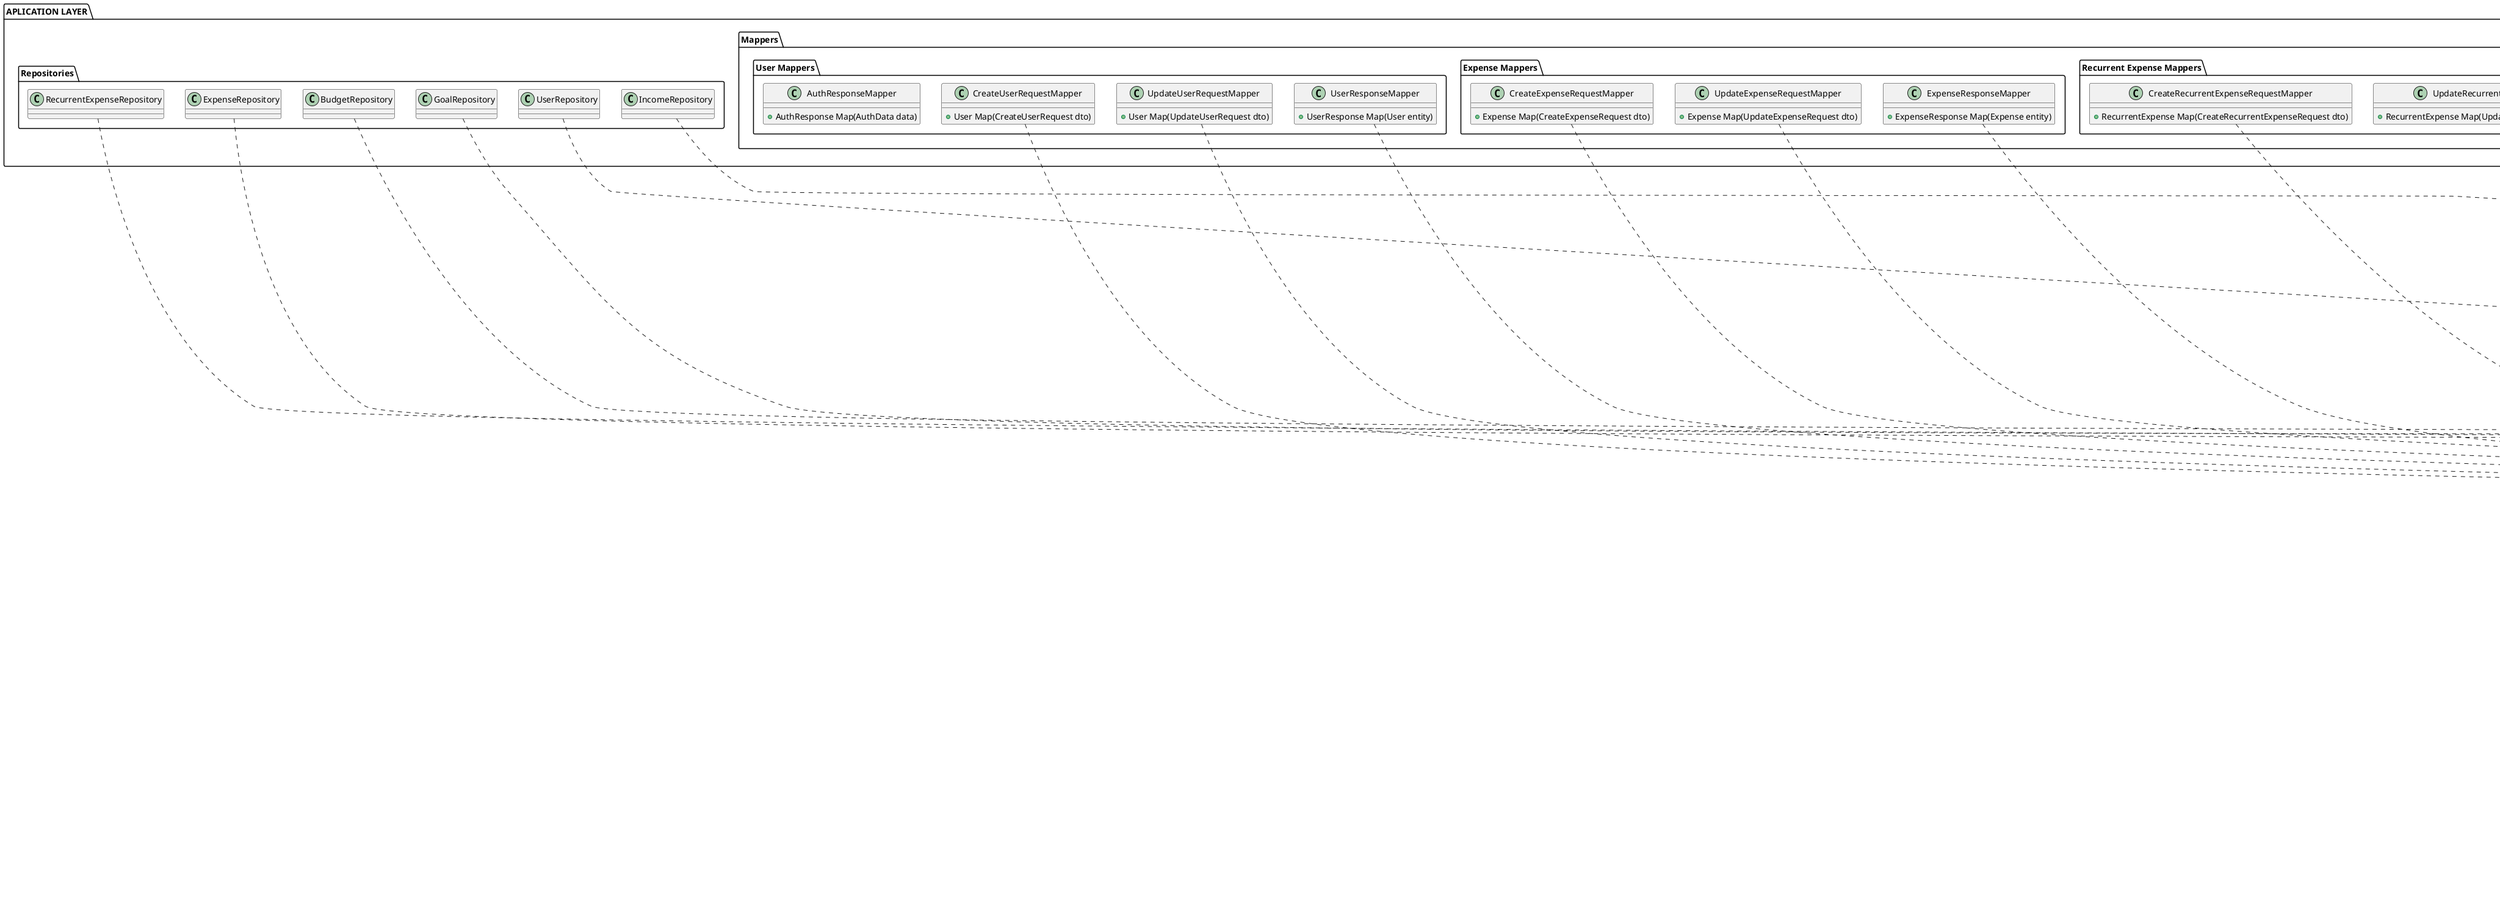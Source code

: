 @startuml ExpenseTracker - Group5

package "DOMAIN LAYER" {

    package "Entities" {
        interface EntityBase {
            +Guid Id
        }

        class User implements EntityBase {
            +string Name
            +string Email
            +string PasswordHash
            +DateTime CreatedAt
        }

        class Expense implements EntityBase {
            +Guid UserId
            +string Currency
            +decimal Amount
            +string Description
            +string Category
            +DateTime Date
            +DateTime CreatedAt
        }

        class RecurrentExpense extends Expense {
            +DateTime LastCalculation
        }

        class Income implements EntityBase {
            +Guid UserId
            +string Currency
            +decimal Amount
            +string Source
            +DateTime Date
            +DateTime CreatedAt
        }

        class Budget implements EntityBase {
            +Guid UserId
            +DateTime Month
            +string Currency
            +decimal Amount
            +decimal CurrentAmount
        }

        class Goal implements EntityBase {
            +Guid UserId
            +string Currency
            +decimal GoalAmount
            +DateTime Deadline
            +decimal CurrentAmount
            +DateTime CreatedAt
        }

    }

    package "DTOs" {

        package "User DTOs" {
            class CreateUserRequest {
                +string Name
                +string Email
                +string Password
            }

            class AuthResponse {
                +string Token
                +DateTime ExpiresAt
            }

            class UpdateUserRequest {
                +string Name
                +string Email
                +string Password
            }

            class UserResponse {
                +Guid Id
                +string Name
                +string Email
                +DateTime CreatedAt
            }
        }

        package "Expense DTOs" {
            class CreateExpenseRequest {
                +string Currency
                +decimal Amount
                +string Description
                +string Category
                +DateTime Date
            }

            class ExpenseResponse {
                +Guid Id
                +Guid UserId
                +string Currency
                +decimal Amount
                +string Description
                +string Category
                +DateTime Date
                +DateTime CreatedAt
            }

            class UpdateExpenseRequest {
                +string Currency
                +decimal Amount
                +string Description
                +string Category
                +DateTime Date
            }
        }

        package "Recurrent Expense DTOs" {
            class CreateRecurrentExpenseRequest {
                +string Currency
                +decimal Amount
                +string Description
                +string Category
                +DateTime Date
            }

            class UpdateRecurrentExpenseRequest {
                +string Currency
                +decimal Amount
                +string Description
                +string Category
                +DateTime Date
            }

            class RecurrentExpenseResponse {
                +Guid Id
                +Guid UserId
                +string Currency
                +decimal Amount
                +string Description
                +string Category
                +DateTime Date
                +DateTime CreatedAt
            }
        }

        package "Income DTOs" {
            class CreateIncomeRequest {
                +string Currency
                +decimal Amount
                +string Source
                +DateTime Date
            }

            class IncomeResponse {
                +Guid Id
                +Guid UserId
                +string Currency
                +decimal Amount
                +string Source
                +DateTime Date
                +DateTime CreatedAt
            }

            class UpdateIncomeRequest {
                +string Currency
                +decimal Amount
                +string Source
                +DateTime Date
            }
        }

        package "Budget DTOs" {
            class CreateBudgetRequest {
                +string Currency
                +decimal Amount
            }

            class UpdateBudgetRequest {
                +string Currency
                +decimal Amount
            }

            class BudgetResponse {
                +Guid Id
                +Guid UserId
                +string Currency
                +decimal Amount
                +decimal CurrentAmount
                +DateTime Month
            }
        }

        package "Goal DTOs" {
            class CreateGoalRequest {
                +decimal GoalAmount
                +DateTime Deadline
                +string Currency
            }

            class UpdateGoalRequest {
                +decimal GoalAmount
                +DateTime Deadline
                +string Currency
            }

            class GoalResponse {
                +Guid Id
                +Guid UserId
                +string Currency
                +decimal GoalAmount
                +decimal CurrentAmount
                +DateTime Deadline
                +DateTime CreatedAt
            }
        }

        package "Report DTOs" {
            class MonthlySummary {
                +decimal TotalIncome
                +decimal TotalExpenses
                +decimal RemainingBudget
                +string HighestSpendingCategory
                +string Currency
            }

            class ExpenseInsightsResponse {
                +decimal TotalExpenses
                +string HighestSpendingCategory
                +DateTime MostExpensiveMonth
                +string Currency
            }
        }
    }

    package "Repositories" {
        interface IRepository<T implements EntityBase> {
            +bool Save(T item)
            +bool Update(T item)
            +bool Delete(T item)
            +T GetById(Guid itemId)
            +List<T> GetAll()
        }

        interface IUserRepository extends IRepository<User> {
            +User GetByEmail(string email)
        }

        interface IExpenseRepository extends IRepository<Expense> {
            +List<Expense> GetUserExpenseByDateRange(Guid userId, DateTime startDate, DateTime endDate)
            +List<Expense> GetUserExpenseByCategory(Guid userId, string category)
        }

        interface IRecurrentExpenseRepository extends IRepository<RecurrentExpense> {
            +List<RecurrentExpense> GetUserRecurrentExpensesByMonth(Guid userId, DateTime month)
        }

        interface IIncomeRepository extends IRepository<Income> {
            +List<Income> GetUserIncomeBySource(Guid userId, string source)
        }

        interface IBudgetRepository extends IRepository<Budget> {
            +Budget GetUserBudgetByMonth(Guid userId, DateTime month)
        }

        interface IGoalRepository extends IRepository<Goal> {
            +List<Goal> GetActiveUserGoals(Guid userId)
        }
    }

    package "Utils" {
        class IEncryptor {
            + Encrypt(string text)
            + Decrypt(string text)
        }

        interface ITokenHandler {
            +string GenerateToken(User user)
        }

        interface IUserNotifier {
            +void NotifyUser(User user, string message)
        }
    }

    package "Mappers" {
        interface IMapper<TSource, TDestination> {
            +TDestination Map(TSource source)
        }
    }

    package "Services" {
        interface IAuthenticationService {
            +void Register(string name, string email, string password)
            +string Login(string email, string password)
        }

        interface IUserManagementService {
            +void ResetPassword(string email, string newPassword)
            +void EditProfile(Guid userId, string newName, string newEmail, string newPassword)
        }

        interface IExpenseService {
            +void AddUserExpense(Expense expense)
            +void UpdateUserExpense(Expense expense)
            +void DeleteUserExpense(Guid userId, Guid expenseId)
            +Expense GetUserExpenseById(Guid userId, Guid expenseId)
            +List<Expense> GetUserExpensesByCategory(Guid userId, string category)
            +List<Expense> GetUserExpensesByDateRange(Guid userId, DateTime start, DateTime end)
        }

        interface IRecurrentExpenseService {
            +void AddUserRecurrentExpense(RecurrentExpense expense)
            +void UpdateUserRecurrentExpense(RecurrentExpense expense)
            +void DeleteUserRecurrentExpense(Guid userId, Guid expenseId)
            +void CalculateUserRecurrentExpenseMonthly(Guid userId)
        }

        interface IIncomeService {
            +void AddUserIncome(Income income)
            +void UpdateUserIncome(Income income)
            +void DeleteUserIncome(Guid userId, Guid incomeId)
            +Income GetUserIncomeById(Guid userId, Guid incomeId)
            +List<Income> GetUserIncomesBySource(Guid userId, string source)
        }

        interface IBudgetService {
            +void AddUserBudget(Budget budget)
            +void UpdateUserBudget(Budget budget)
            +void DeleteCurrentUserBudget(Guid userId, Guid budgetId)
            +Budget GetCurrentUserBudget(Guid userId)
            +Budget GetUserBudgetByMonth(Guid userId, DateTime month)
        }

        interface IGoalService {
            +void AddUserGoal(Goal goal)
            +void UpdateUserGoal(Goal goal)
            +void DeleteUserGoal(Guid userId, Guid goalId)
            +void GetActiveUserGoals(Guid userId)
        }

        interface IReportService {
            +MonthlySummaryResponse GetUserMonthlySummary(Guid userId)
            +ExpenseInsightsResponse GetUserExpenseInsightsResponse(Guid userId)
        }
    }

}

package "APLICATION LAYER" {
    package "Repositories" {
        class UserRepository {
        }

        class ExpenseRepository {
        }

        class RecurrentExpenseRepository {
        }

        class IncomeRepository {
        }

        class BudgetRepository {
        }

        class GoalRepository {
        }

        UserRepository ..|> IUserRepository
        ExpenseRepository ..|> IExpenseRepository
        RecurrentExpenseRepository ..|> IRecurrentExpenseRepository
        IncomeRepository ..|> IIncomeRepository
        BudgetRepository ..|> IBudgetRepository
        GoalRepository ..|> IGoalRepository
    }

    package "Utils" {
        class Encryptor {
        }

        class TokenHandler {
        }

        class EmailNotificator {
            +void NotifyUser(User user, string message)
        }

        EmailNotificator ..|> IUserNotifier
        TokenHandler ..|> ITokenHandler
        Encryptor ..|> IEncryptor
    }

    package "Mappers" {

        package "User Mappers" {
            class CreateUserRequestMapper {
                +User Map(CreateUserRequest dto)
            }

            class UpdateUserRequestMapper {
                +User Map(UpdateUserRequest dto)
            }

            class UserResponseMapper {
                +UserResponse Map(User entity)
            }

            class AuthResponseMapper {
                +AuthResponse Map(AuthData data)
            }
        }

        CreateUserRequestMapper ..|> IMapper
        UserResponseMapper ..|> IMapper
        UpdateUserRequestMapper ..|> IMapper
        AuthResponse ..|> IMapper

        package "Expense Mappers" {
            class CreateExpenseRequestMapper {
                +Expense Map(CreateExpenseRequest dto)
            }

            class UpdateExpenseRequestMapper {
                +Expense Map(UpdateExpenseRequest dto)
            }

            class ExpenseResponseMapper {
                +ExpenseResponse Map(Expense entity)
            }

            CreateExpenseRequestMapper ..|> IMapper
            UpdateExpenseRequestMapper ..|> IMapper
            ExpenseResponseMapper ..|> IMapper
        }

        package "Recurrent Expense Mappers" {
            class CreateRecurrentExpenseRequestMapper {
                +RecurrentExpense Map(CreateRecurrentExpenseRequest dto)
            }

            class UpdateRecurrentExpenseRequestMapper {
                +RecurrentExpense Map(UpdateRecurrentExpenseRequest dto)
            }

            class RecurrentExpenseResponseMapper {
                +RecurrentExpenseResponse Map(RecurrentExpense entity)
            }

            CreateRecurrentExpenseRequestMapper ..|> IMapper
            UpdateRecurrentExpenseRequestMapper ..|> IMapper
            RecurrentExpenseResponseMapper ..|> IMapper
        }

        package "Income Mappers" {
            class CreateIncomeRequestMapper {
                +Income Map(CreateIncomeRequest dto)
            }

            class UpdateIncomeRequestMapper {
                +Income Map(UpdateIncomeRequest dto)
            }

            class IncomeResponseMapper {
                +IncomeResponse Map(Income entity)
            }

            CreateIncomeRequestMapper ..|> IMapper
            UpdateIncomeRequestMapper ..|> IMapper
            IncomeResponseMapper ..|> IMapper
        }

        package "Budget Mappers" {
            class CreateBudgetRequestMapper {
                +Budget Map(CreateBudgetRequest dto)
            }

            class UpdateBudgetRequestMapper {
                +Budget Map(UpdateBudgetRequest dto)
            }

            class BudgetResponseMapper {
                +BudgetResponse Map(Budget entity)
            }
            CreateBudgetRequestMapper ..|> IMapper
            UpdateBudgetRequestMapper ..|> IMapper
            BudgetResponseMapper ..|> IMapper
        }

        package "Goal Mappers" {
            class CreateGoalRequestMapper {
                +Goal Map(CreateGoalRequest dto)
            }

            class UpdateGoalRequestMapper {
                +Goal Map(UpdateGoalRequest dto)
            }

            class GoalResponseMapper {
                +GoalResponse Map(Goal entity)
            }

            CreateGoalRequestMapper ..|> IMapper
            UpdateGoalRequestMapper ..|> IMapper
            GoalResponseMapper ..|> IMapper
        }
    }

    package "Services" {
        class AuthenticationService {
            -IUserRepository userRepository
            -ITokenHandler tokenHandler
            -IEncryptor encryptor
        }

        AuthenticationService ..|> IAuthenticationService
        AuthenticationService *-- IUserRepository
        AuthenticationService *-- ITokenHandler
        AuthenticationService *-- IEncryptor

        class UserManagementService {
            -IUserRepository userRepository
            -ITokenHandler tokenHandler
            -IEncryptor encryptor
            -IUserNotifier userNotifier
        }

        UserManagementService ..|> IUserManagementService
        UserManagementService *-- IUserRepository
        UserManagementService *-- ITokenHandler
        UserManagementService *-- IEncryptor
        UserManagementService *-- IUserNotifier

        class ExpenseService {
            -IExpenseRepository expenseRepository
        }

        ExpenseService ..|> IExpenseService
        ExpenseService *-- IExpenseRepository

        class RecurrentExpenseService {
            -IRecurrentExpenseRepository expenseRepository
        }

        RecurrentExpenseService ..|> IRecurrentExpenseService
        RecurrentExpenseService *-- IRecurrentExpenseRepository

        class IncomeService {
            -IIncomeRepository incomeRepository
        }

        IncomeService ..|> IIncomeService
        IncomeService *-- IIncomeRepository

        class BudgetService {
            -IBudgetRepository budgetRepository
            -IUserNotifier userNotificator
        }

        BudgetService ..|> IBudgetService
        BudgetService *-- IBudgetRepository
        BudgetService *-- IUserNotifier

        class GoalService {
            -IGoalRepository goalRepository
            -IUserNotifier userNotificator
        }

        GoalService ..|> IGoalService
        GoalService *-- IGoalRepository
        GoalService *-- IUserNotifier

        class ReportService {
            -IExpenseRepository expenseRepository
            -IRecurrentExpenseRepository recurrentExpenseRepository
            -IBudgetRepository budgetRepository
        }

        ReportService ..|> IReportService
        ReportService *-- IExpenseRepository
        ReportService *-- IRecurrentExpenseRepository
        ReportService *-- IBudgetRepository
    }
}

package "PRESENTATION LAYER" {

    class AuthenticationController {
        -IAuthenticationService authService
        -IMapper<CreateUserRequest, User> userMapperFromRequest

        +void Register(CreateUserRequest dto)
        +AuthResponse Login(string email, string password)
    }

    class UserController {
        -IUserManagementService userService
        -IMapper<UpdateUserRequest, User> userMapperFromUpdateRequest
        -IMapper<User, UserResponse> userMapperToResponse

        +void UpdateProfile(UpdateUserRequest dto)
        +void ResetPassword(string email, string newPassword)
    }

    class ExpenseController {
        -IExpenseService expenseService
        -IMapper<CreateExpenseRequest, Expense> expenseMapperFromCreateRequest
        -IMapper<UpdateExpenseRequest, Expense> expenseMapperFromUpdateRequest
        -IMapper<Expense, ExpenseResponse> expenseMapperToResponse

        +void AddExpense(CreateExpenseRequest dto)
        +void UpdateExpense(UpdateExpenseRequest dto)
        +void DeleteExpense(Guid userId, Guid expenseId)
        +ExpenseResponse GetExpenseById(Guid userId, Guid expenseId)
        +List<ExpenseResponse> GetExpensesByCategory(Guid userId, string category)
        +List<ExpenseResponse> GetExpensesByDateRange(Guid userId, DateTime start, DateTime end)
    }

    class RecurrentExpenseController {
        -IRecurrentExpenseService recurrentExpenseService
        -IMapper<CreateRecurrentExpenseRequest, RecurrentExpense> recurrentExpenseMapperFromCreateRequest
        -IMapper<UpdateRecurrentExpenseRequest, RecurrentExpense> recurrentExpenseMapperFromUpdateRequest
        -IMapper<RecurrentExpense, RecurrentExpenseResponse> recurrentExpenseMapperToResponse

        +void AddRecurrentExpense(CreateRecurrentExpenseRequest dto)
        +void UpdateRecurrentExpense(UpdateRecurrentExpenseRequest dto)
        +void DeleteRecurrentExpense(Guid userId, Guid expenseId)
        +void CalculateRecurrentExpenses(Guid userId)
    }

    class IncomeController {
        -IIncomeService incomeService
        -IMapper<CreateIncomeRequest, Income> incomeMapperFromCreateRequest
        -IMapper<UpdateIncomeRequest, Income> incomeMapperFromUpdateRequest
        -IMapper<Income, IncomeResponse> incomeMapperToResponse

        +void AddIncome(CreateIncomeRequest dto)
        +void UpdateIncome(UpdateIncomeRequest dto)
        +void DeleteIncome(Guid userId, Guid incomeId)
        +IncomeResponse GetIncomeById(Guid userId, Guid incomeId)
        +List<IncomeResponse> GetIncomesBySource(Guid userId, string source)
    }

    class BudgetController {
        -IBudgetService budgetService
        -IMapper<CreateBudgetRequest, Budget> budgetMapperFromCreateRequest
        -IMapper<UpdateBudgetRequest, Budget> budgetMapperFromUpdateRequest
        -IMapper<Budget, BudgetResponse> budgetMapperToResponse

        +void AddBudget(CreateBudgetRequest dto)
        +void UpdateBudget(UpdateBudgetRequest dto)
        +void DeleteBudget(Guid userId, Guid budgetId)
        +BudgetResponse GetCurrentBudget(Guid userId)
        +BudgetResponse GetBudgetByMonth(Guid userId, DateTime month)
    }

    class GoalController {
        -IGoalService goalService
        -IMapper<CreateGoalRequest, Goal> goalMapperFromCreateRequest
        -IMapper<UpdateGoalRequest, Goal> goalMapperFromUpdateRequest
        -IMapper<Goal, GoalResponse> goalMapperToResponse

        +void AddGoal(CreateGoalRequest dto)
        +void UpdateGoal(UpdateGoalRequest dto)
        +void DeleteGoal(Guid userId, Guid goalId)
        +List<GoalResponse> GetActiveGoals(Guid userId)
    }

    class ReportController {
        -IReportService reportService
        +MonthlySummary GetMonthlySummary(Guid userId)
        +ExpenseInsightsResponse GetExpenseInsights(Guid userId)
    }

    AuthenticationController *-- IAuthenticationService
    AuthenticationController *-- IMapper

    UserController *-- IUserManagementService
    UserController *-- IMapper

    ExpenseController *-- IExpenseService
    ExpenseController *-- IMapper

    RecurrentExpenseController *-- IRecurrentExpenseService
    RecurrentExpenseController *-- IMapper

    IncomeController *-- IIncomeService
    IncomeController *-- IMapper

    BudgetController *-- IBudgetService
    BudgetController *-- IMapper

    GoalController *-- IGoalService
    GoalController *-- IMapper

    ReportController *-- IReportService
}


@enduml
